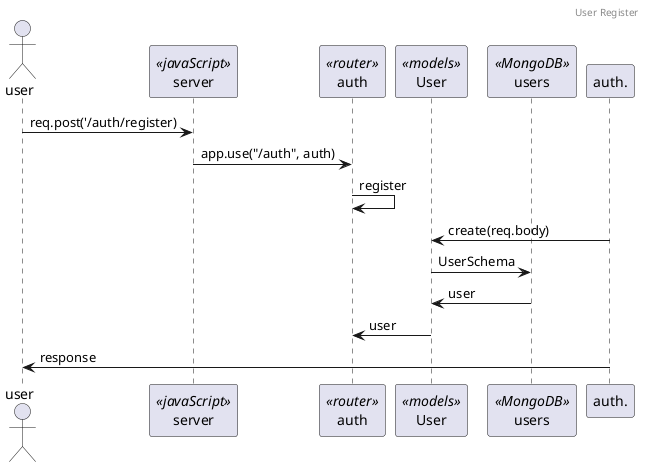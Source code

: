 @startuml Register

header User Register

actor user
participant server <<javaScript>>
participant auth <<router>>
participant auth <<controllers>>
participant User <<models>>
participant users <<MongoDB>>

user -> server : req.post('/auth/register)
server -> auth : app.use("/auth", auth)
auth -> auth : register
auth. -> User : create(req.body)
User -> users : UserSchema
users -> User : user
User -> auth : user
auth. -> user : response

@enduml
